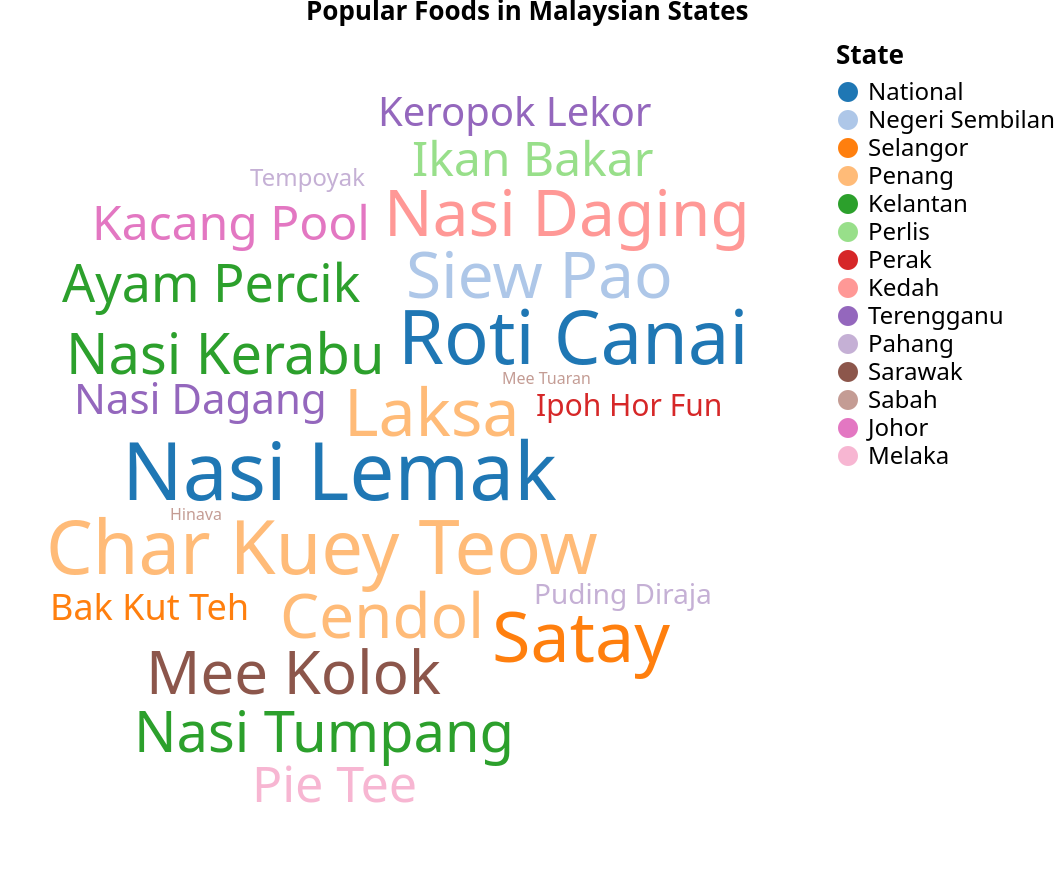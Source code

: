 {
  "$schema": "https://vega.github.io/schema/vega/v5.json",
  "title": {
    "text": "Popular Foods in Malaysian States",
    "anchor": "middle",
    "dy": -5
  },
  "width": 400,
  "height": 420,
  "padding": 0,
  "signals": [
    {
      "name": "selectedState",
      "value": "All States",
      "bind": {
        "input": "select",
        "name": "Choose a state: ",
        "options": [
          "All States",
          "National",
          "Penang",
          "Kelantan",
          "Perlis",
          "Perak",
          "Kedah",
          "Terengganu",
          "Pahang",
          "Sarawak",
          "Sabah",
          "Johor",
          "Melaka",
          "Negeri Sembilan",
          "Selangor"
        ]
      }
    }
  ],

  "data": [
    {
      "name": "raw",
      "values": [
        {"food": "Nasi Lemak", "state": "National", "popularity": 95},
        {"food": "Roti Canai", "state": "National", "popularity": 90},
        {"food": "Siew Pao", "state": "Negeri Sembilan", "popularity": 77},
        {"food": "Satay", "state": "Selangor", "popularity": 85},
        {"food": "Laksa", "state": "Penang", "popularity": 80},
        {"food": "Cendol", "state": "Penang", "popularity": 75},
        {"food": "Char Kuey Teow", "state": "Penang", "popularity": 88},
        {"food": "Nasi Kerabu", "state": "Kelantan", "popularity": 70},
        {"food": "Nasi Tumpang", "state": "Kelantan", "popularity": 68},
        {"food": "Ayam Percik", "state": "Kelantan", "popularity": 65},
        {"food": "Ikan Bakar", "state": "Perlis", "popularity": 60},
        {"food": "Ipoh Hor Fun", "state": "Perak", "popularity": 45},
        {"food": "Nasi Daging", "state": "Kedah", "popularity": 77},
        {"food": "Nasi Dagang", "state": "Terengganu", "popularity": 55},
        {"food": "Keropok Lekor", "state": "Terengganu", "popularity": 53},
        {"food": "Tempoyak", "state": "Pahang", "popularity": 40},
        {"food": "Puding Diraja", "state": "Pahang", "popularity": 43},
        {"food": "Mee Kolok", "state": "Sarawak", "popularity": 73},
        {"food": "Hinava", "state": "Sabah", "popularity": 33},
        {"food": "Mee Tuaran", "state": "Sabah", "popularity": 34},
        {"food": "Kacang Pool", "state": "Johor", "popularity": 61},
        {"food": "Pie Tee", "state": "Melaka", "popularity": 62},
        {"food": "Bak Kut Teh", "state": "Selangor", "popularity": 50}
      ]
    },

    {
      "name": "allStatesLayout",
      "source": "raw",
      "transform": [
        {
          "type": "wordcloud",
          "size": [400, 420],
          "text": {"field": "food"},
          "font": "sans-serif",
          "fontSize": {"field": "popularity"},
          "fontSizeRange": [8, 40],
          "rotate": 0,
          "padding": 2
        }
      ]
    }
  ],

  "scales": [
    {
      "name": "stateColor",
      "type": "ordinal",
      "domain": {"data": "raw", "field": "state"},
      "range": {"scheme": "category20"}
    }
  ],

  "legends": [
    {
      "fill": "stateColor",
      "title": "State",
      "orient": "right",
      "labelFontSize": 12,
      "titleFontSize": 13
    }
  ],

  "marks": [
    {
      "type": "text",
      "from": {"data": "allStatesLayout"},
      "encode": {
        "enter": {
          "text": {"field": "food"},
          "align": {"value": "center"},
          "baseline": {"value": "alphabetic"},
          "font": {"value": "sans-serif"},
          "fontSize": {"field": "fontSize"},
          "x": {"field": "x"},
          "y": {"field": "y"},
          "angle": {"field": "angle"},
          "fill": {"scale": "stateColor", "field": "state"}
        },
        "update": {
          "opacity": [
            {
              "test": "selectedState == 'All States' || datum.state == selectedState",
              "value": 1
            },
            {"value": 0.1}
          ]
        },
        "hover": {"opacity": {"value": 0.8}}
      }
    }
  ]
}